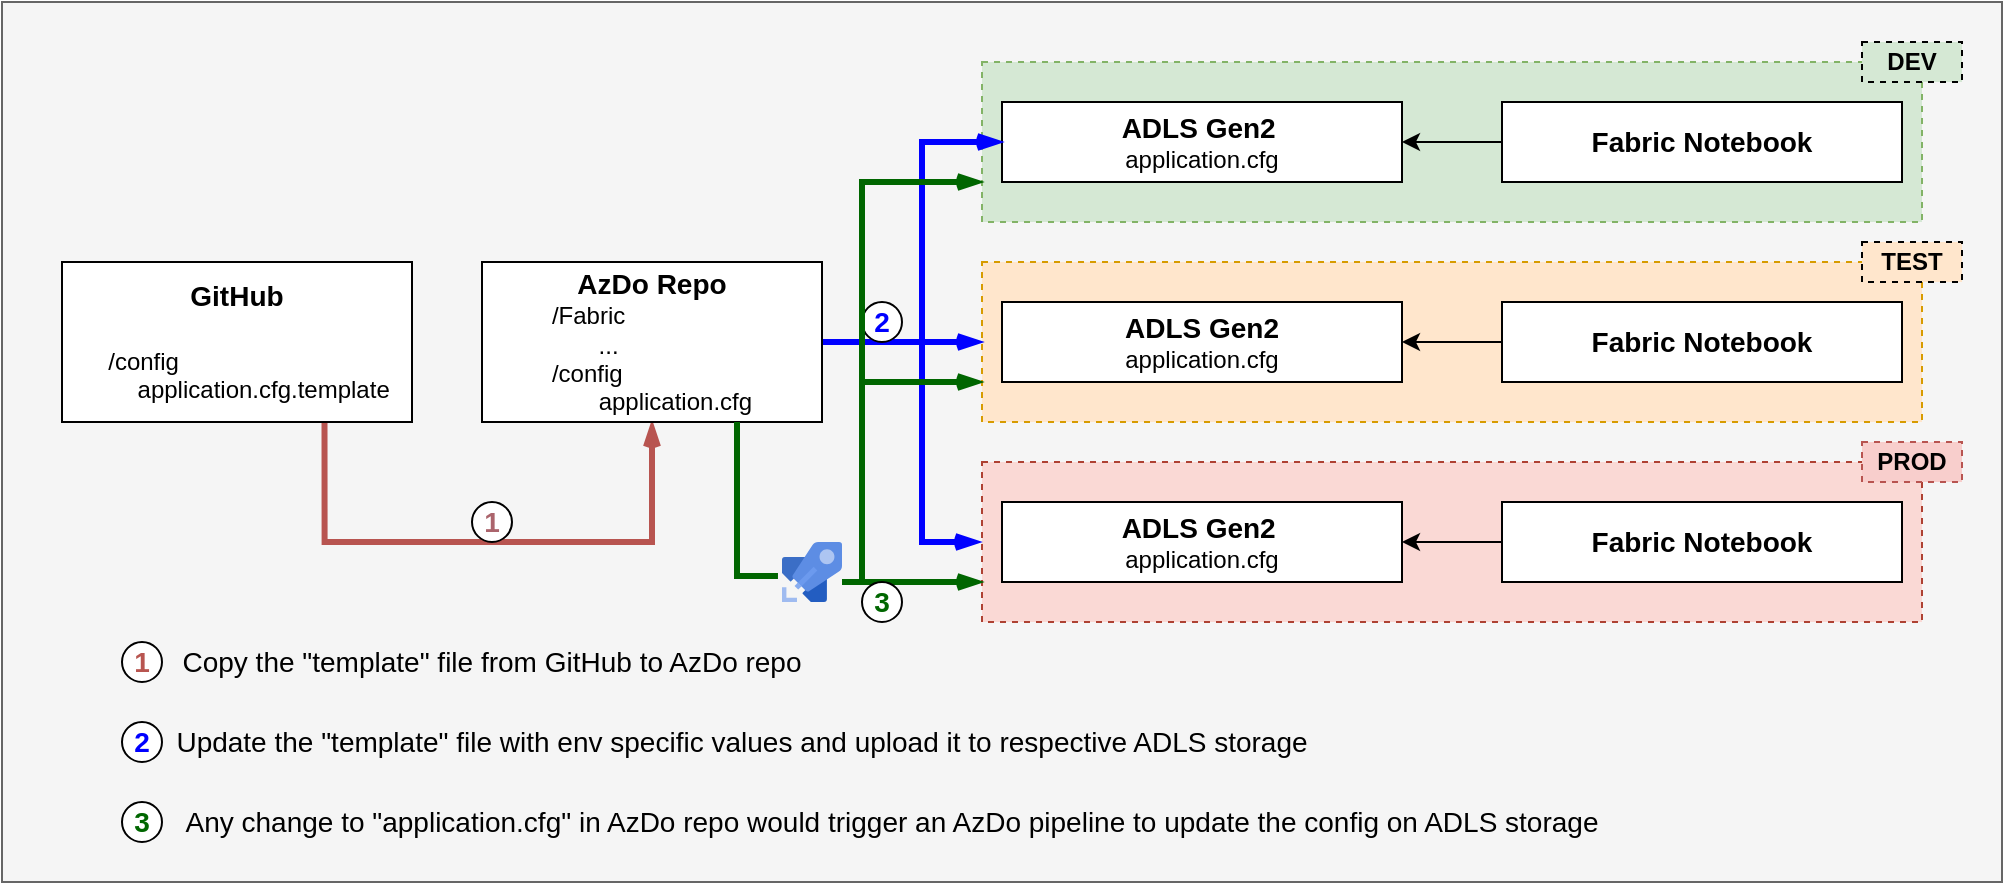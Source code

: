 <mxfile version="24.9.1">
  <diagram name="Page-1" id="SktumR7-EWXTwfsnRiKQ">
    <mxGraphModel dx="1434" dy="795" grid="1" gridSize="10" guides="1" tooltips="1" connect="1" arrows="1" fold="1" page="1" pageScale="1" pageWidth="850" pageHeight="1100" math="0" shadow="0">
      <root>
        <mxCell id="0" />
        <mxCell id="1" parent="0" />
        <mxCell id="PB_dgITb9dCGjBoE4hCu-9" value="" style="rounded=0;whiteSpace=wrap;html=1;fillColor=#f5f5f5;strokeColor=#666666;fontColor=#333333;" vertex="1" parent="1">
          <mxGeometry x="200" y="80" width="1000" height="440" as="geometry" />
        </mxCell>
        <mxCell id="PB_dgITb9dCGjBoE4hCu-17" value="" style="rounded=0;whiteSpace=wrap;html=1;dashed=1;fillColor=#d5e8d4;strokeColor=#82b366;" vertex="1" parent="1">
          <mxGeometry x="690" y="110" width="470" height="80" as="geometry" />
        </mxCell>
        <mxCell id="PB_dgITb9dCGjBoE4hCu-16" value="" style="rounded=0;whiteSpace=wrap;html=1;dashed=1;fillColor=#ffe6cc;strokeColor=#d79b00;" vertex="1" parent="1">
          <mxGeometry x="690" y="210" width="470" height="80" as="geometry" />
        </mxCell>
        <mxCell id="PB_dgITb9dCGjBoE4hCu-15" value="" style="rounded=0;whiteSpace=wrap;html=1;dashed=1;fillColor=#fad9d5;strokeColor=#ae4132;" vertex="1" parent="1">
          <mxGeometry x="690" y="310" width="470" height="80" as="geometry" />
        </mxCell>
        <mxCell id="PB_dgITb9dCGjBoE4hCu-7" style="edgeStyle=orthogonalEdgeStyle;rounded=0;orthogonalLoop=1;jettySize=auto;html=1;entryX=0.5;entryY=1;entryDx=0;entryDy=0;fillColor=#f8cecc;strokeColor=#b85450;strokeWidth=3;exitX=0.75;exitY=1;exitDx=0;exitDy=0;endArrow=openThin;endFill=0;" edge="1" parent="1" source="PB_dgITb9dCGjBoE4hCu-1" target="PB_dgITb9dCGjBoE4hCu-3">
          <mxGeometry relative="1" as="geometry">
            <Array as="points">
              <mxPoint x="365" y="350" />
              <mxPoint x="540" y="350" />
            </Array>
          </mxGeometry>
        </mxCell>
        <mxCell id="PB_dgITb9dCGjBoE4hCu-1" value="&lt;div style=&quot;&quot;&gt;&lt;b style=&quot;background-color: initial;&quot;&gt;&lt;font style=&quot;font-size: 14px;&quot;&gt;GitHub&lt;/font&gt;&lt;/b&gt;&lt;/div&gt;&lt;div style=&quot;&quot;&gt;&lt;b style=&quot;background-color: initial;&quot;&gt;&lt;font style=&quot;font-size: 14px;&quot;&gt;&lt;br&gt;&lt;/font&gt;&lt;/b&gt;&lt;/div&gt;/config&amp;nbsp; &amp;nbsp; &amp;nbsp; &amp;nbsp; &amp;nbsp; &amp;nbsp; &amp;nbsp; &amp;nbsp; &amp;nbsp; &amp;nbsp; &amp;nbsp; &amp;nbsp; &amp;nbsp; &amp;nbsp;&amp;nbsp;&lt;div&gt;&amp;nbsp; &amp;nbsp; &amp;nbsp; &amp;nbsp; &amp;nbsp;application.cfg.template&amp;nbsp;&lt;/div&gt;" style="rounded=0;whiteSpace=wrap;html=1;align=center;" vertex="1" parent="1">
          <mxGeometry x="230" y="210" width="175" height="80" as="geometry" />
        </mxCell>
        <mxCell id="PB_dgITb9dCGjBoE4hCu-2" value="&lt;font style=&quot;font-size: 14px;&quot;&gt;&lt;b&gt;ADLS Gen2&lt;/b&gt;&lt;/font&gt;&amp;nbsp;&lt;br&gt;application.cfg" style="rounded=0;whiteSpace=wrap;html=1;" vertex="1" parent="1">
          <mxGeometry x="700" y="130" width="200" height="40" as="geometry" />
        </mxCell>
        <mxCell id="PB_dgITb9dCGjBoE4hCu-22" style="edgeStyle=orthogonalEdgeStyle;rounded=0;orthogonalLoop=1;jettySize=auto;html=1;entryX=0;entryY=0.5;entryDx=0;entryDy=0;strokeWidth=3;strokeColor=#0000FF;endArrow=openThin;endFill=0;" edge="1" parent="1" source="PB_dgITb9dCGjBoE4hCu-3" target="PB_dgITb9dCGjBoE4hCu-2">
          <mxGeometry relative="1" as="geometry">
            <Array as="points">
              <mxPoint x="660" y="250" />
              <mxPoint x="660" y="150" />
            </Array>
          </mxGeometry>
        </mxCell>
        <mxCell id="PB_dgITb9dCGjBoE4hCu-24" style="edgeStyle=orthogonalEdgeStyle;rounded=0;orthogonalLoop=1;jettySize=auto;html=1;entryX=0;entryY=0.5;entryDx=0;entryDy=0;exitX=1;exitY=0.5;exitDx=0;exitDy=0;strokeWidth=3;strokeColor=#0000FF;endArrow=openThin;endFill=0;" edge="1" parent="1" source="PB_dgITb9dCGjBoE4hCu-3">
          <mxGeometry relative="1" as="geometry">
            <mxPoint x="614" y="270" as="sourcePoint" />
            <mxPoint x="689" y="350" as="targetPoint" />
            <Array as="points">
              <mxPoint x="660" y="250" />
              <mxPoint x="660" y="350" />
            </Array>
          </mxGeometry>
        </mxCell>
        <mxCell id="PB_dgITb9dCGjBoE4hCu-31" style="edgeStyle=orthogonalEdgeStyle;rounded=0;orthogonalLoop=1;jettySize=auto;html=1;strokeColor=#0000FF;strokeWidth=3;endArrow=openThin;endFill=0;" edge="1" parent="1" source="PB_dgITb9dCGjBoE4hCu-3" target="PB_dgITb9dCGjBoE4hCu-16">
          <mxGeometry relative="1" as="geometry" />
        </mxCell>
        <mxCell id="PB_dgITb9dCGjBoE4hCu-3" value="&lt;b&gt;&lt;font style=&quot;font-size: 14px;&quot;&gt;AzDo Repo&lt;/font&gt;&lt;/b&gt;&lt;br&gt;&lt;div style=&quot;text-align: left;&quot;&gt;&lt;span style=&quot;background-color: initial;&quot;&gt;/Fabric&lt;/span&gt;&lt;/div&gt;&lt;div style=&quot;text-align: left;&quot;&gt;&lt;span style=&quot;background-color: initial;&quot;&gt;&amp;nbsp; &amp;nbsp; &amp;nbsp; &amp;nbsp;...&lt;/span&gt;&lt;/div&gt;&lt;div style=&quot;text-align: left;&quot;&gt;&lt;span style=&quot;background-color: initial;&quot;&gt;/config&amp;nbsp;&amp;nbsp;&lt;/span&gt;&lt;/div&gt;&lt;div style=&quot;text-align: left;&quot;&gt;&amp;nbsp; &amp;nbsp; &amp;nbsp; &amp;nbsp;&lt;span style=&quot;background-color: initial;&quot;&gt;application.cfg&lt;/span&gt;&lt;/div&gt;" style="rounded=0;whiteSpace=wrap;html=1;" vertex="1" parent="1">
          <mxGeometry x="440" y="210" width="170" height="80" as="geometry" />
        </mxCell>
        <mxCell id="PB_dgITb9dCGjBoE4hCu-6" style="edgeStyle=orthogonalEdgeStyle;rounded=0;orthogonalLoop=1;jettySize=auto;html=1;entryX=1;entryY=0.5;entryDx=0;entryDy=0;strokeColor=#000000;strokeWidth=1;" edge="1" parent="1" source="PB_dgITb9dCGjBoE4hCu-5" target="PB_dgITb9dCGjBoE4hCu-2">
          <mxGeometry relative="1" as="geometry" />
        </mxCell>
        <mxCell id="PB_dgITb9dCGjBoE4hCu-5" value="&lt;b&gt;&lt;font style=&quot;font-size: 14px;&quot;&gt;Fabric Notebook&lt;/font&gt;&lt;/b&gt;" style="rounded=0;whiteSpace=wrap;html=1;" vertex="1" parent="1">
          <mxGeometry x="950" y="130" width="200" height="40" as="geometry" />
        </mxCell>
        <mxCell id="PB_dgITb9dCGjBoE4hCu-10" value="&lt;b&gt;&lt;font style=&quot;font-size: 14px;&quot;&gt;ADLS Gen2&lt;/font&gt;&lt;/b&gt;&lt;br&gt;application.cfg" style="rounded=0;whiteSpace=wrap;html=1;" vertex="1" parent="1">
          <mxGeometry x="700" y="230" width="200" height="40" as="geometry" />
        </mxCell>
        <mxCell id="PB_dgITb9dCGjBoE4hCu-21" style="edgeStyle=orthogonalEdgeStyle;rounded=0;orthogonalLoop=1;jettySize=auto;html=1;entryX=1;entryY=0.5;entryDx=0;entryDy=0;" edge="1" parent="1" source="PB_dgITb9dCGjBoE4hCu-11" target="PB_dgITb9dCGjBoE4hCu-10">
          <mxGeometry relative="1" as="geometry" />
        </mxCell>
        <mxCell id="PB_dgITb9dCGjBoE4hCu-11" value="&lt;b&gt;&lt;font style=&quot;font-size: 14px;&quot;&gt;Fabric Notebook&lt;/font&gt;&lt;/b&gt;" style="rounded=0;whiteSpace=wrap;html=1;" vertex="1" parent="1">
          <mxGeometry x="950" y="230" width="200" height="40" as="geometry" />
        </mxCell>
        <mxCell id="PB_dgITb9dCGjBoE4hCu-12" value="&lt;b&gt;&lt;font style=&quot;font-size: 14px;&quot;&gt;ADLS Gen2&lt;/font&gt;&lt;/b&gt;&amp;nbsp;&lt;br&gt;application.cfg" style="rounded=0;whiteSpace=wrap;html=1;" vertex="1" parent="1">
          <mxGeometry x="700" y="330" width="200" height="40" as="geometry" />
        </mxCell>
        <mxCell id="PB_dgITb9dCGjBoE4hCu-14" style="edgeStyle=orthogonalEdgeStyle;rounded=0;orthogonalLoop=1;jettySize=auto;html=1;" edge="1" parent="1" source="PB_dgITb9dCGjBoE4hCu-13" target="PB_dgITb9dCGjBoE4hCu-12">
          <mxGeometry relative="1" as="geometry" />
        </mxCell>
        <mxCell id="PB_dgITb9dCGjBoE4hCu-13" value="&lt;b&gt;&lt;font style=&quot;font-size: 14px;&quot;&gt;Fabric Notebook&lt;/font&gt;&lt;/b&gt;" style="rounded=0;whiteSpace=wrap;html=1;" vertex="1" parent="1">
          <mxGeometry x="950" y="330" width="200" height="40" as="geometry" />
        </mxCell>
        <mxCell id="PB_dgITb9dCGjBoE4hCu-18" value="&lt;b&gt;DEV&lt;/b&gt;" style="text;html=1;align=center;verticalAlign=middle;whiteSpace=wrap;rounded=0;fillColor=#d5e8d4;strokeColor=default;dashed=1;" vertex="1" parent="1">
          <mxGeometry x="1130" y="100" width="50" height="20" as="geometry" />
        </mxCell>
        <mxCell id="PB_dgITb9dCGjBoE4hCu-19" value="&lt;b&gt;TEST&lt;/b&gt;" style="text;html=1;align=center;verticalAlign=middle;whiteSpace=wrap;rounded=0;fillColor=#ffe6cc;strokeColor=default;dashed=1;" vertex="1" parent="1">
          <mxGeometry x="1130" y="200" width="50" height="20" as="geometry" />
        </mxCell>
        <mxCell id="PB_dgITb9dCGjBoE4hCu-20" value="&lt;b&gt;PROD&lt;/b&gt;" style="text;html=1;align=center;verticalAlign=middle;whiteSpace=wrap;rounded=0;dashed=1;fillColor=#f8cecc;strokeColor=#b85450;" vertex="1" parent="1">
          <mxGeometry x="1130" y="300" width="50" height="20" as="geometry" />
        </mxCell>
        <mxCell id="PB_dgITb9dCGjBoE4hCu-27" value="&lt;font style=&quot;font-size: 14px;&quot;&gt;Copy the &quot;template&quot; file from GitHub to AzDo repo&lt;/font&gt;" style="text;html=1;align=center;verticalAlign=middle;whiteSpace=wrap;rounded=0;" vertex="1" parent="1">
          <mxGeometry x="280" y="390" width="330" height="40" as="geometry" />
        </mxCell>
        <mxCell id="PB_dgITb9dCGjBoE4hCu-30" value="&lt;font style=&quot;font-size: 14px;&quot;&gt;Update the &quot;template&quot; file with env specific values and upload it to respective ADLS storage&lt;/font&gt;" style="text;html=1;align=center;verticalAlign=middle;whiteSpace=wrap;rounded=0;" vertex="1" parent="1">
          <mxGeometry x="280" y="430" width="580" height="40" as="geometry" />
        </mxCell>
        <mxCell id="PB_dgITb9dCGjBoE4hCu-32" value="&lt;font style=&quot;font-size: 14px;&quot;&gt;&lt;b&gt;1&lt;/b&gt;&lt;/font&gt;" style="ellipse;whiteSpace=wrap;html=1;aspect=fixed;fontColor=#ab646c;" vertex="1" parent="1">
          <mxGeometry x="435" y="330" width="20" height="20" as="geometry" />
        </mxCell>
        <mxCell id="PB_dgITb9dCGjBoE4hCu-34" value="&lt;font color=&quot;#0000ff&quot; style=&quot;font-size: 14px;&quot;&gt;&lt;b&gt;2&lt;/b&gt;&lt;/font&gt;" style="ellipse;whiteSpace=wrap;html=1;aspect=fixed;" vertex="1" parent="1">
          <mxGeometry x="630" y="230" width="20" height="20" as="geometry" />
        </mxCell>
        <mxCell id="PB_dgITb9dCGjBoE4hCu-38" value="&lt;font style=&quot;font-size: 14px;&quot;&gt;&lt;b&gt;1&lt;/b&gt;&lt;/font&gt;" style="ellipse;whiteSpace=wrap;html=1;aspect=fixed;fontColor=#b85550;" vertex="1" parent="1">
          <mxGeometry x="260" y="400" width="20" height="20" as="geometry" />
        </mxCell>
        <mxCell id="PB_dgITb9dCGjBoE4hCu-39" value="&lt;font color=&quot;#0000ff&quot; style=&quot;font-size: 14px;&quot;&gt;&lt;b&gt;2&lt;/b&gt;&lt;/font&gt;" style="ellipse;whiteSpace=wrap;html=1;aspect=fixed;" vertex="1" parent="1">
          <mxGeometry x="260" y="440" width="20" height="20" as="geometry" />
        </mxCell>
        <mxCell id="PB_dgITb9dCGjBoE4hCu-42" style="edgeStyle=orthogonalEdgeStyle;rounded=0;orthogonalLoop=1;jettySize=auto;html=1;entryX=0;entryY=0.75;entryDx=0;entryDy=0;strokeColor=#006600;strokeWidth=3;endArrow=openThin;endFill=0;" edge="1" parent="1" source="PB_dgITb9dCGjBoE4hCu-40" target="PB_dgITb9dCGjBoE4hCu-15">
          <mxGeometry relative="1" as="geometry">
            <Array as="points">
              <mxPoint x="630" y="370" />
              <mxPoint x="630" y="370" />
            </Array>
          </mxGeometry>
        </mxCell>
        <mxCell id="PB_dgITb9dCGjBoE4hCu-43" style="edgeStyle=orthogonalEdgeStyle;rounded=0;orthogonalLoop=1;jettySize=auto;html=1;entryX=0;entryY=0.75;entryDx=0;entryDy=0;strokeColor=#006600;strokeWidth=3;endArrow=openThin;endFill=0;" edge="1" parent="1" source="PB_dgITb9dCGjBoE4hCu-40" target="PB_dgITb9dCGjBoE4hCu-16">
          <mxGeometry relative="1" as="geometry">
            <Array as="points">
              <mxPoint x="630" y="370" />
              <mxPoint x="630" y="270" />
            </Array>
          </mxGeometry>
        </mxCell>
        <mxCell id="PB_dgITb9dCGjBoE4hCu-44" style="edgeStyle=orthogonalEdgeStyle;rounded=0;orthogonalLoop=1;jettySize=auto;html=1;entryX=0;entryY=0.75;entryDx=0;entryDy=0;strokeColor=#006600;strokeWidth=3;endArrow=openThin;endFill=0;" edge="1" parent="1" source="PB_dgITb9dCGjBoE4hCu-40" target="PB_dgITb9dCGjBoE4hCu-17">
          <mxGeometry relative="1" as="geometry">
            <Array as="points">
              <mxPoint x="630" y="370" />
              <mxPoint x="630" y="170" />
            </Array>
          </mxGeometry>
        </mxCell>
        <mxCell id="PB_dgITb9dCGjBoE4hCu-40" value="" style="image;sketch=0;aspect=fixed;html=1;points=[];align=center;fontSize=12;image=img/lib/mscae/Azure_Pipelines.svg;" vertex="1" parent="1">
          <mxGeometry x="590" y="350" width="30" height="30" as="geometry" />
        </mxCell>
        <mxCell id="PB_dgITb9dCGjBoE4hCu-41" style="edgeStyle=orthogonalEdgeStyle;rounded=0;orthogonalLoop=1;jettySize=auto;html=1;entryX=-0.067;entryY=0.567;entryDx=0;entryDy=0;entryPerimeter=0;exitX=0.75;exitY=1;exitDx=0;exitDy=0;strokeColor=#006600;strokeWidth=3;endArrow=none;endFill=0;" edge="1" parent="1" source="PB_dgITb9dCGjBoE4hCu-3" target="PB_dgITb9dCGjBoE4hCu-40">
          <mxGeometry relative="1" as="geometry">
            <Array as="points">
              <mxPoint x="568" y="367" />
            </Array>
          </mxGeometry>
        </mxCell>
        <mxCell id="PB_dgITb9dCGjBoE4hCu-45" value="&lt;font style=&quot;font-size: 14px;&quot;&gt;&lt;b&gt;3&lt;/b&gt;&lt;/font&gt;" style="ellipse;whiteSpace=wrap;html=1;aspect=fixed;strokeColor=#000000;fontColor=#006600;" vertex="1" parent="1">
          <mxGeometry x="630" y="370" width="20" height="20" as="geometry" />
        </mxCell>
        <mxCell id="PB_dgITb9dCGjBoE4hCu-46" value="&lt;font style=&quot;font-size: 14px;&quot;&gt;&lt;b&gt;3&lt;/b&gt;&lt;/font&gt;" style="ellipse;whiteSpace=wrap;html=1;aspect=fixed;strokeColor=#000000;fontColor=#006600;" vertex="1" parent="1">
          <mxGeometry x="260" y="480" width="20" height="20" as="geometry" />
        </mxCell>
        <mxCell id="PB_dgITb9dCGjBoE4hCu-47" value="&lt;span style=&quot;font-size: 14px;&quot;&gt;Any change to &quot;application.cfg&quot; in AzDo repo would trigger an AzDo pipeline to update the config on ADLS storage&lt;/span&gt;" style="text;html=1;align=center;verticalAlign=middle;whiteSpace=wrap;rounded=0;" vertex="1" parent="1">
          <mxGeometry x="280" y="470" width="730" height="40" as="geometry" />
        </mxCell>
      </root>
    </mxGraphModel>
  </diagram>
</mxfile>
